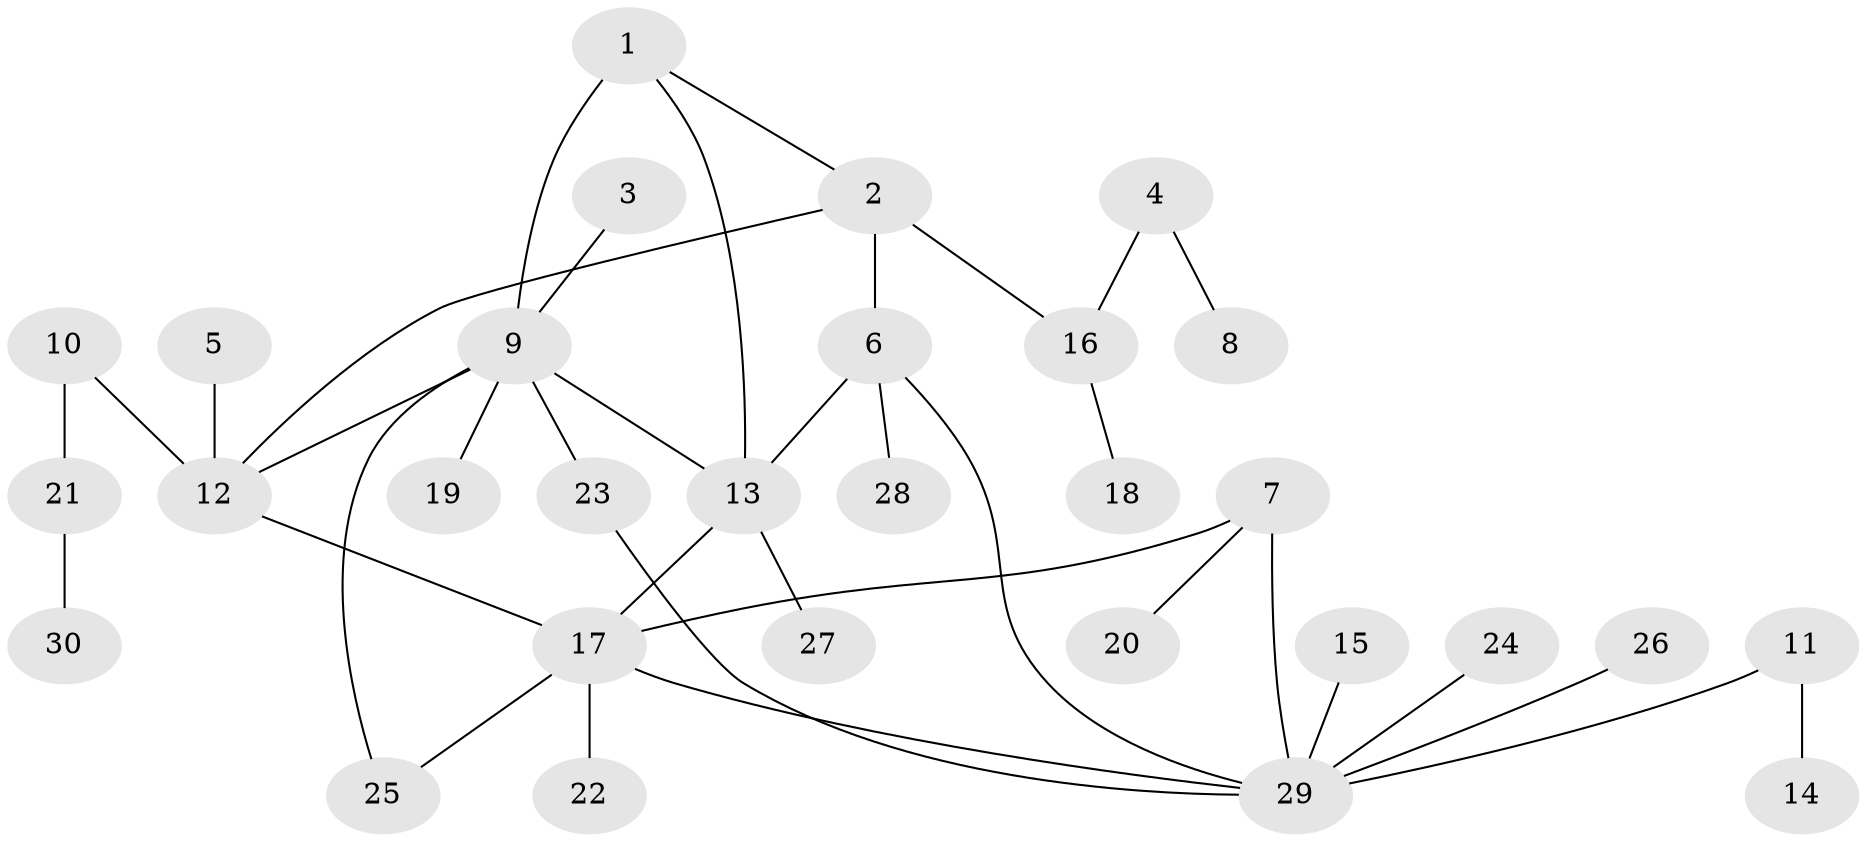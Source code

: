 // original degree distribution, {4: 0.12244897959183673, 8: 0.02040816326530612, 7: 0.02040816326530612, 6: 0.02040816326530612, 9: 0.04081632653061224, 1: 0.46938775510204084, 2: 0.2653061224489796, 3: 0.04081632653061224}
// Generated by graph-tools (version 1.1) at 2025/37/03/04/25 23:37:34]
// undirected, 30 vertices, 37 edges
graph export_dot {
  node [color=gray90,style=filled];
  1;
  2;
  3;
  4;
  5;
  6;
  7;
  8;
  9;
  10;
  11;
  12;
  13;
  14;
  15;
  16;
  17;
  18;
  19;
  20;
  21;
  22;
  23;
  24;
  25;
  26;
  27;
  28;
  29;
  30;
  1 -- 2 [weight=1.0];
  1 -- 9 [weight=2.0];
  1 -- 13 [weight=1.0];
  2 -- 6 [weight=3.0];
  2 -- 12 [weight=1.0];
  2 -- 16 [weight=1.0];
  3 -- 9 [weight=1.0];
  4 -- 8 [weight=1.0];
  4 -- 16 [weight=1.0];
  5 -- 12 [weight=1.0];
  6 -- 13 [weight=1.0];
  6 -- 28 [weight=1.0];
  6 -- 29 [weight=1.0];
  7 -- 17 [weight=1.0];
  7 -- 20 [weight=1.0];
  7 -- 29 [weight=1.0];
  9 -- 12 [weight=1.0];
  9 -- 13 [weight=1.0];
  9 -- 19 [weight=1.0];
  9 -- 23 [weight=1.0];
  9 -- 25 [weight=1.0];
  10 -- 12 [weight=1.0];
  10 -- 21 [weight=1.0];
  11 -- 14 [weight=1.0];
  11 -- 29 [weight=1.0];
  12 -- 17 [weight=1.0];
  13 -- 17 [weight=1.0];
  13 -- 27 [weight=1.0];
  15 -- 29 [weight=1.0];
  16 -- 18 [weight=1.0];
  17 -- 22 [weight=1.0];
  17 -- 25 [weight=1.0];
  17 -- 29 [weight=1.0];
  21 -- 30 [weight=1.0];
  23 -- 29 [weight=1.0];
  24 -- 29 [weight=1.0];
  26 -- 29 [weight=1.0];
}

